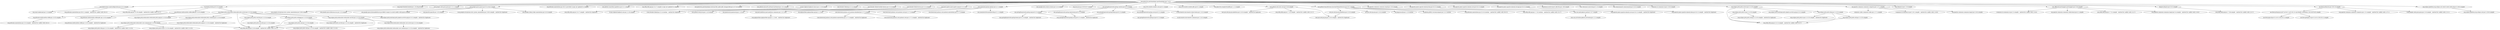 digraph PeerBanHelper {
	"com.ghostchu.peerbanhelper:peerbanhelper:jar:7.4.15" -> "org.bspfsystems:yamlconfiguration:jar:3.0.2:compile" ; 
	"com.ghostchu.peerbanhelper:peerbanhelper:jar:7.4.15" -> "org.projectlombok:lombok:jar:1.18.38:provided" ; 
	"com.ghostchu.peerbanhelper:peerbanhelper:jar:7.4.15" -> "com.google.code.gson:gson:jar:2.12.1:compile" ; 
	"com.ghostchu.peerbanhelper:peerbanhelper:jar:7.4.15" -> "com.google.guava:guava:jar:33.4.6-jre:compile" ; 
	"com.ghostchu.peerbanhelper:peerbanhelper:jar:7.4.15" -> "org.jetbrains:annotations:jar:26.0.2:provided (scope not updated to compile)" ; 
	"com.ghostchu.peerbanhelper:peerbanhelper:jar:7.4.15" -> "com.github.seancfoley:ipaddress:jar:5.5.1:compile" ; 
	"com.ghostchu.peerbanhelper:peerbanhelper:jar:7.4.15" -> "org.slf4j:slf4j-api:jar:2.0.17:compile (scope not updated to compile)" ; 
	"com.ghostchu.peerbanhelper:peerbanhelper:jar:7.4.15" -> "com.ghostchu.peerbanhelper.external-libs:sqlite-jdbc-loongarch64:jar:3.47.0.0:compile" ; 
	"com.ghostchu.peerbanhelper:peerbanhelper:jar:7.4.15" -> "com.github.mizosoft.methanol:methanol:jar:1.8.2:compile" ; 
	"com.ghostchu.peerbanhelper:peerbanhelper:jar:7.4.15" -> "ch.qos.logback:logback-classic:jar:1.5.18:compile" ; 
	"com.ghostchu.peerbanhelper:peerbanhelper:jar:7.4.15" -> "com.formdev:flatlaf:jar:3.5.4:compile" ; 
	"com.ghostchu.peerbanhelper:peerbanhelper:jar:7.4.15" -> "com.formdev:flatlaf-intellij-themes:jar:3.5.4:compile" ; 
	"com.ghostchu.peerbanhelper:peerbanhelper:jar:7.4.15" -> "org.junit.jupiter:junit-jupiter-api:jar:5.12.1:test" ; 
	"com.ghostchu.peerbanhelper:peerbanhelper:jar:7.4.15" -> "com.maxmind.geoip2:geoip2:jar:4.2.1:compile" ; 
	"com.ghostchu.peerbanhelper:peerbanhelper:jar:7.4.15" -> "io.javalin:javalin:jar:6.5.0:compile" ; 
	"com.ghostchu.peerbanhelper:peerbanhelper:jar:7.4.15" -> "com.googlecode.aviator:aviator:jar:5.4.3:compile" ; 
	"com.ghostchu.peerbanhelper:peerbanhelper:jar:7.4.15" -> "org.json:json:jar:20250107:compile" ; 
	"com.ghostchu.peerbanhelper:peerbanhelper:jar:7.4.15" -> "org.springframework:spring-context:jar:6.2.5:compile" ; 
	"com.ghostchu.peerbanhelper:peerbanhelper:jar:7.4.15" -> "com.j256.ormlite:ormlite-core:jar:6.1:compile" ; 
	"com.ghostchu.peerbanhelper:peerbanhelper:jar:7.4.15" -> "com.j256.ormlite:ormlite-jdbc:jar:6.1:compile" ; 
	"com.ghostchu.peerbanhelper:peerbanhelper:jar:7.4.15" -> "com.ghostchu:simplereloadlib:jar:1.1.2:compile" ; 
	"com.ghostchu.peerbanhelper:peerbanhelper:jar:7.4.15" -> "com.github.Dansoftowner:jSystemThemeDetector:jar:3.9.1:compile" ; 
	"com.ghostchu.peerbanhelper:peerbanhelper:jar:7.4.15" -> "org.apache.commons:commons-email:jar:1.6.0:compile" ; 
	"com.ghostchu.peerbanhelper:peerbanhelper:jar:7.4.15" -> "org.apache.james:apache-mime4j-dom:jar:0.8.12:compile" ; 
	"com.ghostchu.peerbanhelper:peerbanhelper:jar:7.4.15" -> "org.apache.james:apache-mime4j-core:jar:0.8.12:compile" ; 
	"com.ghostchu.peerbanhelper:peerbanhelper:jar:7.4.15" -> "org.apache.james:apache-mime4j-storage:jar:0.8.12:compile" ; 
	"com.ghostchu.peerbanhelper:peerbanhelper:jar:7.4.15" -> "org.bouncycastle:bcprov-jdk18on:jar:1.80:compile" ; 
	"com.ghostchu.peerbanhelper:peerbanhelper:jar:7.4.15" -> "com.vdurmont:semver4j:jar:3.1.0:compile" ; 
	"com.ghostchu.peerbanhelper:peerbanhelper:jar:7.4.15" -> "com.github.oshi:oshi-core:jar:5.8.6:compile" ; 
	"com.ghostchu.peerbanhelper:peerbanhelper:jar:7.4.15" -> "org.commonmark:commonmark:jar:0.24.0:compile" ; 
	"com.ghostchu.peerbanhelper:peerbanhelper:jar:7.4.15" -> "commons-io:commons-io:jar:2.18.0:compile" ; 
	"com.ghostchu.peerbanhelper:peerbanhelper:jar:7.4.15" -> "org.eclipse.jetty:jetty-server:jar:11.0.25:compile" ; 
	"com.ghostchu.peerbanhelper:peerbanhelper:jar:7.4.15" -> "org.apache.commons:commons-compress:jar:1.27.1:compile" ; 
	"com.ghostchu.peerbanhelper:peerbanhelper:jar:7.4.15" -> "org.tukaani:xz:jar:1.10:compile" ; 
	"com.ghostchu.peerbanhelper:peerbanhelper:jar:7.4.15" -> "com.formdev:flatlaf-extras:jar:3.5.4:compile" ; 
	"com.ghostchu.peerbanhelper:peerbanhelper:jar:7.4.15" -> "com.offbynull.portmapper:portmapper:jar:2.0.6:compile" ; 
	"com.ghostchu.peerbanhelper:peerbanhelper:jar:7.4.15" -> "dnsjava:dnsjava:jar:3.6.3:compile" ; 
	"com.ghostchu.peerbanhelper:peerbanhelper:jar:7.4.15" -> "me.friwi:jcefmaven:jar:126.2.0:compile" ; 
	"com.ghostchu.peerbanhelper:peerbanhelper:jar:7.4.15" -> "org.eclipse.platform:org.eclipse.swt.win32.win32.x86_64:jar:3.129.0:compile" ; 
	"org.bspfsystems:yamlconfiguration:jar:3.0.2:compile" -> "(org.jetbrains:annotations:jar:26.0.1:compile - omitted for conflict with 26.0.2)" ; 
	"org.bspfsystems:yamlconfiguration:jar:3.0.2:compile" -> "(org.slf4j:slf4j-api:jar:2.0.16:compile - omitted for conflict with 2.0.17)" ; 
	"org.bspfsystems:yamlconfiguration:jar:3.0.2:compile" -> "org.yaml:snakeyaml:jar:2.3:compile" ; 
	"com.google.code.gson:gson:jar:2.12.1:compile" -> "com.google.errorprone:error_prone_annotations:jar:2.36.0:compile" ; 
	"com.google.guava:guava:jar:33.4.6-jre:compile" -> "com.google.guava:failureaccess:jar:1.0.3:compile" ; 
	"com.google.guava:guava:jar:33.4.6-jre:compile" -> "com.google.guava:listenablefuture:jar:9999.0-empty-to-avoid-conflict-with-guava:compile" ; 
	"com.google.guava:guava:jar:33.4.6-jre:compile" -> "org.jspecify:jspecify:jar:1.0.0:compile" ; 
	"com.google.guava:guava:jar:33.4.6-jre:compile" -> "(com.google.errorprone:error_prone_annotations:jar:2.36.0:compile - omitted for duplicate)" ; 
	"com.google.guava:guava:jar:33.4.6-jre:compile" -> "com.google.j2objc:j2objc-annotations:jar:3.0.0:compile" ; 
	"ch.qos.logback:logback-classic:jar:1.5.18:compile" -> "ch.qos.logback:logback-core:jar:1.5.18:compile" ; 
	"ch.qos.logback:logback-classic:jar:1.5.18:compile" -> "(org.slf4j:slf4j-api:jar:2.0.17:compile - omitted for duplicate)" ; 
	"com.formdev:flatlaf-intellij-themes:jar:3.5.4:compile" -> "(com.formdev:flatlaf:jar:3.5.4:runtime - omitted for duplicate)" ; 
	"org.junit.jupiter:junit-jupiter-api:jar:5.12.1:test" -> "org.opentest4j:opentest4j:jar:1.3.0:test" ; 
	"org.junit.jupiter:junit-jupiter-api:jar:5.12.1:test" -> "org.junit.platform:junit-platform-commons:jar:1.12.1:test" ; 
	"org.junit.jupiter:junit-jupiter-api:jar:5.12.1:test" -> "org.apiguardian:apiguardian-api:jar:1.1.2:test" ; 
	"org.junit.platform:junit-platform-commons:jar:1.12.1:test" -> "(org.apiguardian:apiguardian-api:jar:1.1.2:test - omitted for duplicate)" ; 
	"com.maxmind.geoip2:geoip2:jar:4.2.1:compile" -> "com.maxmind.db:maxmind-db:jar:3.1.1:compile" ; 
	"com.maxmind.geoip2:geoip2:jar:4.2.1:compile" -> "com.fasterxml.jackson.core:jackson-databind:jar:2.17.2:compile" ; 
	"com.maxmind.geoip2:geoip2:jar:4.2.1:compile" -> "com.fasterxml.jackson.core:jackson-core:jar:2.17.2:compile" ; 
	"com.maxmind.geoip2:geoip2:jar:4.2.1:compile" -> "com.fasterxml.jackson.core:jackson-annotations:jar:2.17.2:compile" ; 
	"com.fasterxml.jackson.core:jackson-databind:jar:2.17.2:compile" -> "(com.fasterxml.jackson.core:jackson-annotations:jar:2.17.2:compile - omitted for duplicate)" ; 
	"com.fasterxml.jackson.core:jackson-databind:jar:2.17.2:compile" -> "(com.fasterxml.jackson.core:jackson-core:jar:2.17.2:compile - omitted for duplicate)" ; 
	"io.javalin:javalin:jar:6.5.0:compile" -> "(org.slf4j:slf4j-api:jar:2.0.16:compile - omitted for conflict with 2.0.17)" ; 
	"io.javalin:javalin:jar:6.5.0:compile" -> "org.eclipse.jetty.websocket:websocket-jetty-server:jar:11.0.24:compile" ; 
	"io.javalin:javalin:jar:6.5.0:compile" -> "org.jetbrains.kotlin:kotlin-stdlib-jdk8:jar:1.9.25:compile" ; 
	"org.eclipse.jetty.websocket:websocket-jetty-server:jar:11.0.24:compile" -> "org.eclipse.jetty:jetty-servlet:jar:11.0.24:compile" ; 
	"org.eclipse.jetty.websocket:websocket-jetty-server:jar:11.0.24:compile" -> "org.eclipse.jetty:jetty-webapp:jar:11.0.24:compile" ; 
	"org.eclipse.jetty.websocket:websocket-jetty-server:jar:11.0.24:compile" -> "(org.eclipse.jetty.toolchain:jetty-jakarta-servlet-api:jar:5.0.2:compile - omitted for duplicate)" ; 
	"org.eclipse.jetty.websocket:websocket-jetty-server:jar:11.0.24:compile" -> "org.eclipse.jetty.websocket:websocket-jetty-api:jar:11.0.24:compile" ; 
	"org.eclipse.jetty.websocket:websocket-jetty-server:jar:11.0.24:compile" -> "org.eclipse.jetty.websocket:websocket-jetty-common:jar:11.0.24:compile" ; 
	"org.eclipse.jetty.websocket:websocket-jetty-server:jar:11.0.24:compile" -> "org.eclipse.jetty.websocket:websocket-servlet:jar:11.0.24:compile" ; 
	"org.eclipse.jetty.websocket:websocket-jetty-server:jar:11.0.24:compile" -> "(org.slf4j:slf4j-api:jar:2.0.9:compile - omitted for conflict with 2.0.17)" ; 
	"org.eclipse.jetty:jetty-servlet:jar:11.0.24:compile" -> "org.eclipse.jetty:jetty-security:jar:11.0.24:compile" ; 
	"org.eclipse.jetty:jetty-servlet:jar:11.0.24:compile" -> "(org.slf4j:slf4j-api:jar:2.0.9:compile - omitted for conflict with 2.0.17)" ; 
	"org.eclipse.jetty:jetty-security:jar:11.0.24:compile" -> "(org.slf4j:slf4j-api:jar:2.0.9:compile - omitted for conflict with 2.0.17)" ; 
	"org.eclipse.jetty:jetty-webapp:jar:11.0.24:compile" -> "(org.eclipse.jetty:jetty-servlet:jar:11.0.24:compile - omitted for duplicate)" ; 
	"org.eclipse.jetty:jetty-webapp:jar:11.0.24:compile" -> "org.eclipse.jetty:jetty-xml:jar:11.0.24:compile" ; 
	"org.eclipse.jetty:jetty-webapp:jar:11.0.24:compile" -> "(org.slf4j:slf4j-api:jar:2.0.9:compile - omitted for conflict with 2.0.17)" ; 
	"org.eclipse.jetty:jetty-xml:jar:11.0.24:compile" -> "(org.eclipse.jetty:jetty-util:jar:11.0.24:compile - omitted for conflict with 11.0.25)" ; 
	"org.eclipse.jetty:jetty-xml:jar:11.0.24:compile" -> "(org.slf4j:slf4j-api:jar:2.0.9:compile - omitted for conflict with 2.0.17)" ; 
	"org.eclipse.jetty.websocket:websocket-jetty-common:jar:11.0.24:compile" -> "org.eclipse.jetty.websocket:websocket-core-common:jar:11.0.24:compile" ; 
	"org.eclipse.jetty.websocket:websocket-jetty-common:jar:11.0.24:compile" -> "(org.eclipse.jetty.websocket:websocket-jetty-api:jar:11.0.24:compile - omitted for duplicate)" ; 
	"org.eclipse.jetty.websocket:websocket-core-common:jar:11.0.24:compile" -> "(org.eclipse.jetty:jetty-http:jar:11.0.24:compile - omitted for conflict with 11.0.25)" ; 
	"org.eclipse.jetty.websocket:websocket-core-common:jar:11.0.24:compile" -> "(org.eclipse.jetty:jetty-io:jar:11.0.24:compile - omitted for conflict with 11.0.25)" ; 
	"org.eclipse.jetty.websocket:websocket-core-common:jar:11.0.24:compile" -> "(org.slf4j:slf4j-api:jar:2.0.9:compile - omitted for conflict with 2.0.17)" ; 
	"org.eclipse.jetty.websocket:websocket-servlet:jar:11.0.24:compile" -> "(org.eclipse.jetty:jetty-servlet:jar:11.0.24:compile - omitted for duplicate)" ; 
	"org.eclipse.jetty.websocket:websocket-servlet:jar:11.0.24:compile" -> "org.eclipse.jetty.websocket:websocket-core-server:jar:11.0.24:compile" ; 
	"org.eclipse.jetty.websocket:websocket-servlet:jar:11.0.24:compile" -> "(org.slf4j:slf4j-api:jar:2.0.9:compile - omitted for conflict with 2.0.17)" ; 
	"org.eclipse.jetty.websocket:websocket-core-server:jar:11.0.24:compile" -> "(org.eclipse.jetty.websocket:websocket-core-common:jar:11.0.24:compile - omitted for duplicate)" ; 
	"org.jetbrains.kotlin:kotlin-stdlib-jdk8:jar:1.9.25:compile" -> "org.jetbrains.kotlin:kotlin-stdlib:jar:1.9.25:compile" ; 
	"org.jetbrains.kotlin:kotlin-stdlib-jdk8:jar:1.9.25:compile" -> "org.jetbrains.kotlin:kotlin-stdlib-jdk7:jar:1.9.25:compile" ; 
	"org.jetbrains.kotlin:kotlin-stdlib:jar:1.9.25:compile" -> "(org.jetbrains:annotations:jar:13.0:compile - omitted for conflict with 26.0.2)" ; 
	"org.jetbrains.kotlin:kotlin-stdlib-jdk7:jar:1.9.25:compile" -> "(org.jetbrains.kotlin:kotlin-stdlib:jar:1.9.25:compile - omitted for duplicate)" ; 
	"org.springframework:spring-context:jar:6.2.5:compile" -> "org.springframework:spring-aop:jar:6.2.5:compile" ; 
	"org.springframework:spring-context:jar:6.2.5:compile" -> "org.springframework:spring-beans:jar:6.2.5:compile" ; 
	"org.springframework:spring-context:jar:6.2.5:compile" -> "org.springframework:spring-core:jar:6.2.5:compile" ; 
	"org.springframework:spring-context:jar:6.2.5:compile" -> "org.springframework:spring-expression:jar:6.2.5:compile" ; 
	"org.springframework:spring-context:jar:6.2.5:compile" -> "io.micrometer:micrometer-observation:jar:1.14.5:compile" ; 
	"org.springframework:spring-aop:jar:6.2.5:compile" -> "(org.springframework:spring-beans:jar:6.2.5:compile - omitted for duplicate)" ; 
	"org.springframework:spring-aop:jar:6.2.5:compile" -> "(org.springframework:spring-core:jar:6.2.5:compile - omitted for duplicate)" ; 
	"org.springframework:spring-beans:jar:6.2.5:compile" -> "(org.springframework:spring-core:jar:6.2.5:compile - omitted for duplicate)" ; 
	"org.springframework:spring-core:jar:6.2.5:compile" -> "org.springframework:spring-jcl:jar:6.2.5:compile" ; 
	"org.springframework:spring-expression:jar:6.2.5:compile" -> "(org.springframework:spring-core:jar:6.2.5:compile - omitted for duplicate)" ; 
	"io.micrometer:micrometer-observation:jar:1.14.5:compile" -> "io.micrometer:micrometer-commons:jar:1.14.5:compile" ; 
	"com.github.Dansoftowner:jSystemThemeDetector:jar:3.9.1:compile" -> "(org.slf4j:slf4j-api:jar:1.7.32:runtime - omitted for conflict with 2.0.17)" ; 
	"com.github.Dansoftowner:jSystemThemeDetector:jar:3.9.1:compile" -> "net.java.dev.jna:jna:jar:5.10.0:compile" ; 
	"com.github.Dansoftowner:jSystemThemeDetector:jar:3.9.1:compile" -> "net.java.dev.jna:jna-platform:jar:5.10.0:compile" ; 
	"com.github.Dansoftowner:jSystemThemeDetector:jar:3.9.1:compile" -> "de.jangassen:jfa:jar:1.2.0:runtime" ; 
	"com.github.Dansoftowner:jSystemThemeDetector:jar:3.9.1:compile" -> "io.github.g00fy2:versioncompare:jar:1.4.1:runtime" ; 
	"com.github.Dansoftowner:jSystemThemeDetector:jar:3.9.1:compile" -> "(org.jetbrains:annotations:jar:22.0.0:runtime - omitted for conflict with 26.0.2)" ; 
	"net.java.dev.jna:jna-platform:jar:5.10.0:compile" -> "(net.java.dev.jna:jna:jar:5.10.0:compile - omitted for duplicate)" ; 
	"org.apache.commons:commons-email:jar:1.6.0:compile" -> "com.sun.mail:jakarta.mail:jar:1.6.7:compile" ; 
	"com.sun.mail:jakarta.mail:jar:1.6.7:compile" -> "com.sun.activation:jakarta.activation:jar:1.2.1:compile" ; 
	"org.apache.james:apache-mime4j-dom:jar:0.8.12:compile" -> "(org.apache.james:apache-mime4j-core:jar:0.8.12:compile - omitted for duplicate)" ; 
	"org.apache.james:apache-mime4j-storage:jar:0.8.12:compile" -> "(org.apache.james:apache-mime4j-dom:jar:0.8.12:compile - omitted for duplicate)" ; 
	"com.github.oshi:oshi-core:jar:5.8.6:compile" -> "(net.java.dev.jna:jna:jar:5.10.0:compile - omitted for duplicate)" ; 
	"com.github.oshi:oshi-core:jar:5.8.6:compile" -> "(net.java.dev.jna:jna-platform:jar:5.10.0:compile - omitted for duplicate)" ; 
	"com.github.oshi:oshi-core:jar:5.8.6:compile" -> "(org.slf4j:slf4j-api:jar:1.7.32:compile - omitted for conflict with 2.0.17)" ; 
	"org.eclipse.jetty:jetty-server:jar:11.0.25:compile" -> "org.eclipse.jetty:jetty-http:jar:11.0.25:compile" ; 
	"org.eclipse.jetty:jetty-server:jar:11.0.25:compile" -> "org.eclipse.jetty:jetty-io:jar:11.0.25:compile" ; 
	"org.eclipse.jetty:jetty-server:jar:11.0.25:compile" -> "org.eclipse.jetty.toolchain:jetty-jakarta-servlet-api:jar:5.0.2:compile" ; 
	"org.eclipse.jetty:jetty-server:jar:11.0.25:compile" -> "(org.slf4j:slf4j-api:jar:2.0.13:compile - omitted for conflict with 2.0.17)" ; 
	"org.eclipse.jetty:jetty-http:jar:11.0.25:compile" -> "(org.eclipse.jetty:jetty-io:jar:11.0.25:compile - omitted for duplicate)" ; 
	"org.eclipse.jetty:jetty-http:jar:11.0.25:compile" -> "org.eclipse.jetty:jetty-util:jar:11.0.25:compile" ; 
	"org.eclipse.jetty:jetty-http:jar:11.0.25:compile" -> "(org.slf4j:slf4j-api:jar:2.0.13:compile - omitted for conflict with 2.0.17)" ; 
	"org.eclipse.jetty:jetty-util:jar:11.0.25:compile" -> "(org.slf4j:slf4j-api:jar:2.0.13:compile - omitted for conflict with 2.0.17)" ; 
	"org.eclipse.jetty:jetty-io:jar:11.0.25:compile" -> "(org.eclipse.jetty:jetty-util:jar:11.0.25:compile - omitted for duplicate)" ; 
	"org.eclipse.jetty:jetty-io:jar:11.0.25:compile" -> "(org.slf4j:slf4j-api:jar:2.0.13:compile - omitted for conflict with 2.0.17)" ; 
	"org.apache.commons:commons-compress:jar:1.27.1:compile" -> "commons-codec:commons-codec:jar:1.17.1:compile" ; 
	"org.apache.commons:commons-compress:jar:1.27.1:compile" -> "(commons-io:commons-io:jar:2.16.1:compile - omitted for conflict with 2.18.0)" ; 
	"org.apache.commons:commons-compress:jar:1.27.1:compile" -> "org.apache.commons:commons-lang3:jar:3.16.0:compile" ; 
	"com.formdev:flatlaf-extras:jar:3.5.4:compile" -> "(com.formdev:flatlaf:jar:3.5.4:runtime - omitted for duplicate)" ; 
	"com.formdev:flatlaf-extras:jar:3.5.4:compile" -> "com.github.weisj:jsvg:jar:1.4.0:runtime" ; 
	"com.offbynull.portmapper:portmapper:jar:2.0.6:compile" -> "(org.apache.commons:commons-lang3:jar:3.4:compile - omitted for conflict with 3.16.0)" ; 
	"com.offbynull.portmapper:portmapper:jar:2.0.6:compile" -> "(commons-io:commons-io:jar:2.5:compile - omitted for conflict with 2.18.0)" ; 
	"com.offbynull.portmapper:portmapper:jar:2.0.6:compile" -> "org.apache.commons:commons-collections4:jar:4.1:compile" ; 
	"com.offbynull.portmapper:portmapper:jar:2.0.6:compile" -> "(org.slf4j:slf4j-api:jar:1.7.21:compile - omitted for conflict with 2.0.17)" ; 
	"dnsjava:dnsjava:jar:3.6.3:compile" -> "(org.slf4j:slf4j-api:jar:1.7.36:compile - omitted for conflict with 2.0.17)" ; 
	"me.friwi:jcefmaven:jar:126.2.0:compile" -> "me.friwi:jcef-api:jar:jcef-7a13412+cef-126.2.0+g5c56e98+chromium-126.0.6478.62:compile" ; 
	"me.friwi:jcefmaven:jar:126.2.0:compile" -> "(org.apache.commons:commons-compress:jar:1.21:compile - omitted for conflict with 1.27.1)" ; 
	"me.friwi:jcefmaven:jar:126.2.0:compile" -> "(com.google.code.gson:gson:jar:2.10:compile - omitted for conflict with 2.12.1)" ; 
	"me.friwi:jcef-api:jar:jcef-7a13412+cef-126.2.0+g5c56e98+chromium-126.0.6478.62:compile" -> "me.friwi:jogl-all:jar:v2.4.0-rc-20210111:compile" ; 
	"me.friwi:jcef-api:jar:jcef-7a13412+cef-126.2.0+g5c56e98+chromium-126.0.6478.62:compile" -> "me.friwi:gluegen-rt:jar:v2.4.0-rc-20210111:compile" ; 
	"org.eclipse.platform:org.eclipse.swt.win32.win32.x86_64:jar:3.129.0:compile" -> "org.eclipse.platform:org.eclipse.swt:jar:3.129.0:compile" ; 
}
